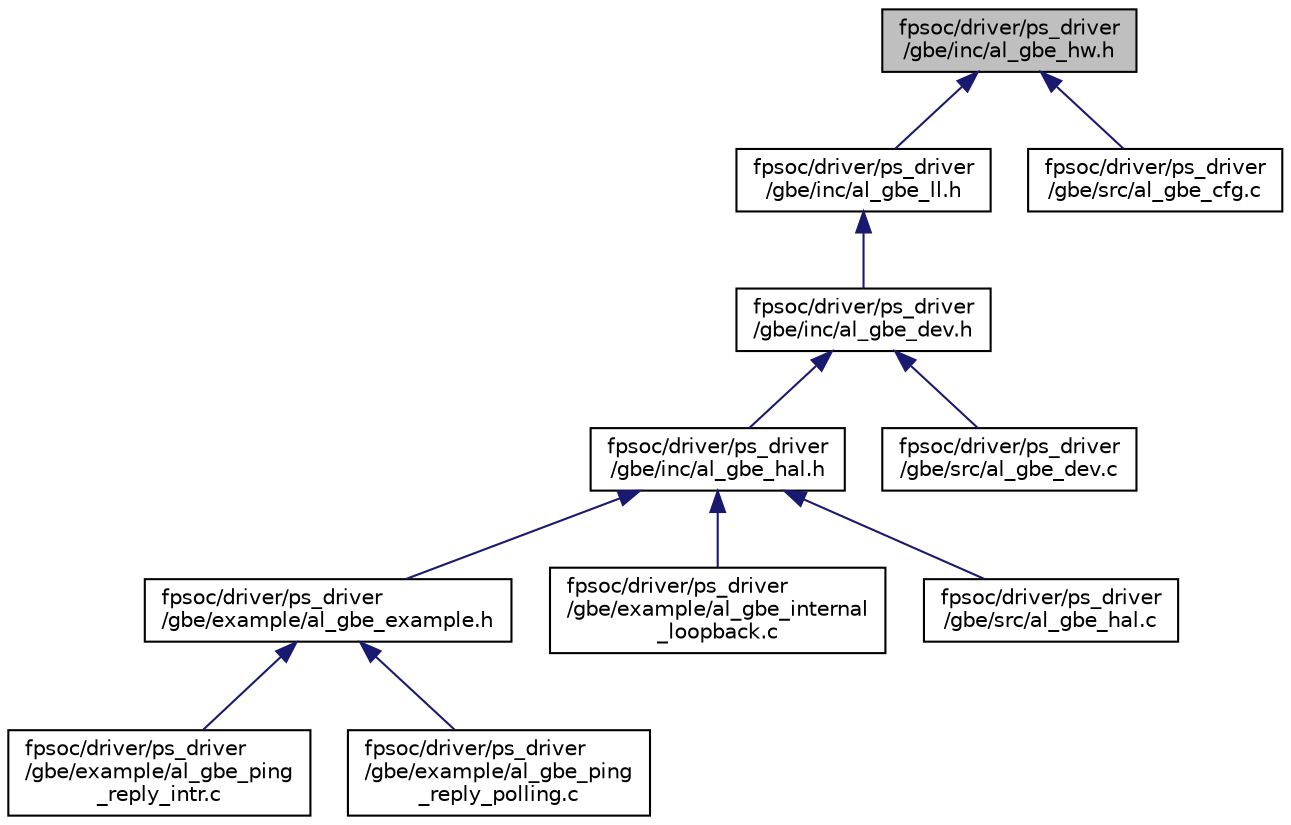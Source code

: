 digraph "fpsoc/driver/ps_driver/gbe/inc/al_gbe_hw.h"
{
  edge [fontname="Helvetica",fontsize="10",labelfontname="Helvetica",labelfontsize="10"];
  node [fontname="Helvetica",fontsize="10",shape=record];
  Node2 [label="fpsoc/driver/ps_driver\l/gbe/inc/al_gbe_hw.h",height=0.2,width=0.4,color="black", fillcolor="grey75", style="filled", fontcolor="black"];
  Node2 -> Node3 [dir="back",color="midnightblue",fontsize="10",style="solid",fontname="Helvetica"];
  Node3 [label="fpsoc/driver/ps_driver\l/gbe/inc/al_gbe_ll.h",height=0.2,width=0.4,color="black", fillcolor="white", style="filled",URL="$al__gbe__ll_8h.html"];
  Node3 -> Node4 [dir="back",color="midnightblue",fontsize="10",style="solid",fontname="Helvetica"];
  Node4 [label="fpsoc/driver/ps_driver\l/gbe/inc/al_gbe_dev.h",height=0.2,width=0.4,color="black", fillcolor="white", style="filled",URL="$al__gbe__dev_8h.html"];
  Node4 -> Node5 [dir="back",color="midnightblue",fontsize="10",style="solid",fontname="Helvetica"];
  Node5 [label="fpsoc/driver/ps_driver\l/gbe/inc/al_gbe_hal.h",height=0.2,width=0.4,color="black", fillcolor="white", style="filled",URL="$al__gbe__hal_8h.html"];
  Node5 -> Node6 [dir="back",color="midnightblue",fontsize="10",style="solid",fontname="Helvetica"];
  Node6 [label="fpsoc/driver/ps_driver\l/gbe/example/al_gbe_example.h",height=0.2,width=0.4,color="black", fillcolor="white", style="filled",URL="$al__gbe__example_8h.html"];
  Node6 -> Node7 [dir="back",color="midnightblue",fontsize="10",style="solid",fontname="Helvetica"];
  Node7 [label="fpsoc/driver/ps_driver\l/gbe/example/al_gbe_ping\l_reply_intr.c",height=0.2,width=0.4,color="black", fillcolor="white", style="filled",URL="$al__gbe__ping__reply__intr_8c.html",tooltip="gbe ping reply intr "];
  Node6 -> Node8 [dir="back",color="midnightblue",fontsize="10",style="solid",fontname="Helvetica"];
  Node8 [label="fpsoc/driver/ps_driver\l/gbe/example/al_gbe_ping\l_reply_polling.c",height=0.2,width=0.4,color="black", fillcolor="white", style="filled",URL="$al__gbe__ping__reply__polling_8c.html",tooltip="gbe ping reply polling "];
  Node5 -> Node9 [dir="back",color="midnightblue",fontsize="10",style="solid",fontname="Helvetica"];
  Node9 [label="fpsoc/driver/ps_driver\l/gbe/example/al_gbe_internal\l_loopback.c",height=0.2,width=0.4,color="black", fillcolor="white", style="filled",URL="$al__gbe__internal__loopback_8c.html",tooltip="gbe internal loopback "];
  Node5 -> Node10 [dir="back",color="midnightblue",fontsize="10",style="solid",fontname="Helvetica"];
  Node10 [label="fpsoc/driver/ps_driver\l/gbe/src/al_gbe_hal.c",height=0.2,width=0.4,color="black", fillcolor="white", style="filled",URL="$al__gbe__hal_8c.html"];
  Node4 -> Node11 [dir="back",color="midnightblue",fontsize="10",style="solid",fontname="Helvetica"];
  Node11 [label="fpsoc/driver/ps_driver\l/gbe/src/al_gbe_dev.c",height=0.2,width=0.4,color="black", fillcolor="white", style="filled",URL="$al__gbe__dev_8c.html"];
  Node2 -> Node12 [dir="back",color="midnightblue",fontsize="10",style="solid",fontname="Helvetica"];
  Node12 [label="fpsoc/driver/ps_driver\l/gbe/src/al_gbe_cfg.c",height=0.2,width=0.4,color="black", fillcolor="white", style="filled",URL="$al__gbe__cfg_8c.html"];
}
